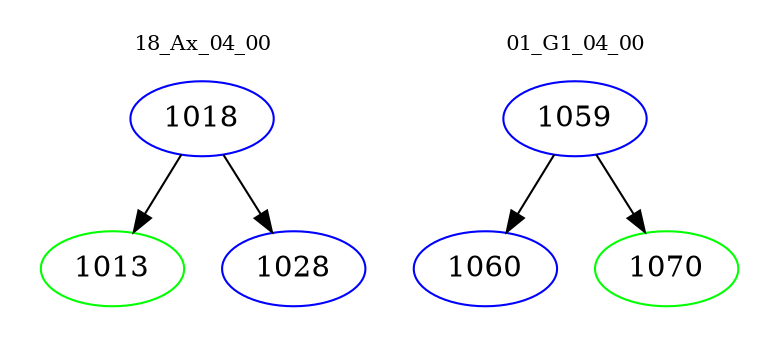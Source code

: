 digraph{
subgraph cluster_0 {
color = white
label = "18_Ax_04_00";
fontsize=10;
T0_1018 [label="1018", color="blue"]
T0_1018 -> T0_1013 [color="black"]
T0_1013 [label="1013", color="green"]
T0_1018 -> T0_1028 [color="black"]
T0_1028 [label="1028", color="blue"]
}
subgraph cluster_1 {
color = white
label = "01_G1_04_00";
fontsize=10;
T1_1059 [label="1059", color="blue"]
T1_1059 -> T1_1060 [color="black"]
T1_1060 [label="1060", color="blue"]
T1_1059 -> T1_1070 [color="black"]
T1_1070 [label="1070", color="green"]
}
}

